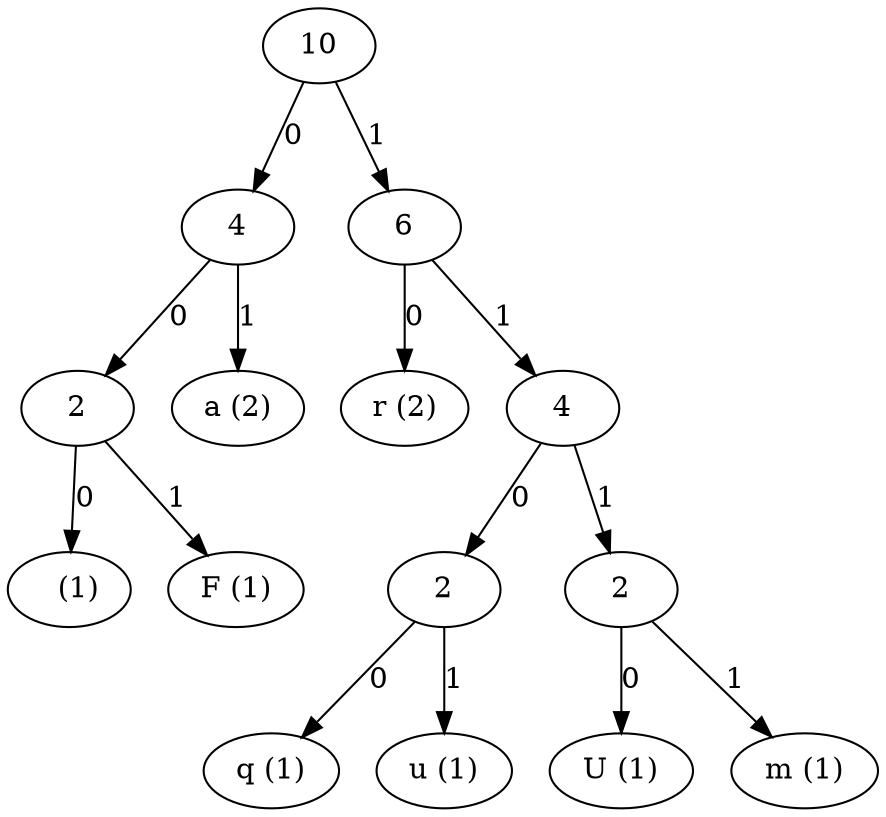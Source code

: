 digraph G {
    "00DE3EA8" [label="10"];
    "00DE3EA8" -> "00DE3E58" [label="0"];
    "00DE3E58" [label="4"];
    "00DE3E58" -> "00DE17C8" [label="0"];
    "00DE17C8" [label="2"];
    "00DE17C8" -> "00DE1728" [label="0"];
    "00DE1728" [label="  (1)"];
    "00DE17C8" -> "00DE1750" [label="1"];
    "00DE1750" [label="F (1)"];
    "00DE3E58" -> "00DE1B90" [label="1"];
    "00DE1B90" [label="a (2)"];
    "00DE3EA8" -> "00DE3E80" [label="1"];
    "00DE3E80" [label="6"];
    "00DE3E80" -> "00DE1700" [label="0"];
    "00DE1700" [label="r (2)"];
    "00DE3E80" -> "00DE1840" [label="1"];
    "00DE1840" [label="4"];
    "00DE1840" -> "00DE1818" [label="0"];
    "00DE1818" [label="2"];
    "00DE1818" -> "00DE17A0" [label="0"];
    "00DE17A0" [label="q (1)"];
    "00DE1818" -> "00DE1778" [label="1"];
    "00DE1778" [label="u (1)"];
    "00DE1840" -> "00DE17F0" [label="1"];
    "00DE17F0" [label="2"];
    "00DE17F0" -> "00DE1B40" [label="0"];
    "00DE1B40" [label="U (1)"];
    "00DE17F0" -> "00DE1B68" [label="1"];
    "00DE1B68" [label="m (1)"];
}
